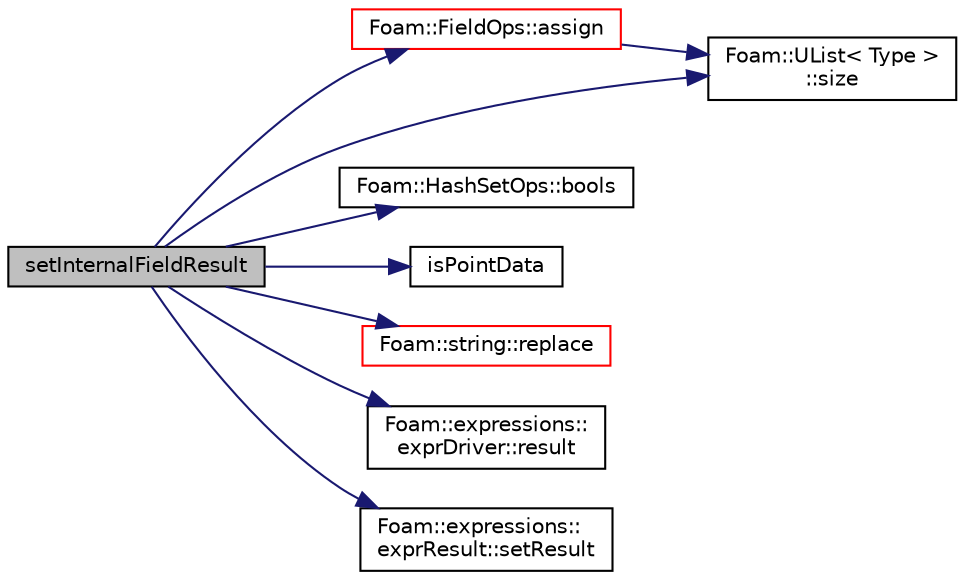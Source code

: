 digraph "setInternalFieldResult"
{
  bgcolor="transparent";
  edge [fontname="Helvetica",fontsize="10",labelfontname="Helvetica",labelfontsize="10"];
  node [fontname="Helvetica",fontsize="10",shape=record];
  rankdir="LR";
  Node1 [label="setInternalFieldResult",height=0.2,width=0.4,color="black", fillcolor="grey75", style="filled" fontcolor="black"];
  Node1 -> Node2 [color="midnightblue",fontsize="10",style="solid",fontname="Helvetica"];
  Node2 [label="Foam::FieldOps::assign",height=0.2,width=0.4,color="red",URL="$namespaceFoam_1_1FieldOps.html#a0c0145ff47bcec2bc1a0cd1f904bf22d",tooltip="Populate a field as the result of a unary operation on an input. "];
  Node2 -> Node3 [color="midnightblue",fontsize="10",style="solid",fontname="Helvetica"];
  Node3 [label="Foam::UList\< Type \>\l::size",height=0.2,width=0.4,color="black",URL="$classFoam_1_1UList.html#afee03bfededf699921815b2bf3c41e35",tooltip="Override size to be inconsistent with allocated storage. "];
  Node1 -> Node4 [color="midnightblue",fontsize="10",style="solid",fontname="Helvetica"];
  Node4 [label="Foam::HashSetOps::bools",height=0.2,width=0.4,color="black",URL="$namespaceFoam_1_1HashSetOps.html#a7a80dce0de1fd03f0f86ba5ad7c55ed1",tooltip="Transform the on locations to a boolList, with true for each non-negative location and false for all ..."];
  Node1 -> Node5 [color="midnightblue",fontsize="10",style="solid",fontname="Helvetica"];
  Node5 [label="isPointData",height=0.2,width=0.4,color="black",URL="$classFoam_1_1expressions_1_1volumeExpr_1_1parseDriver.html#a66d1a320b45e81fba92ca470313323f2",tooltip="A point field. "];
  Node1 -> Node6 [color="midnightblue",fontsize="10",style="solid",fontname="Helvetica"];
  Node6 [label="Foam::string::replace",height=0.2,width=0.4,color="red",URL="$classFoam_1_1string.html#acbf80deab4aaf79d2e1aac4b4993ceed",tooltip="Replace first occurrence of sub-string s1 with s2, beginning at pos. "];
  Node1 -> Node7 [color="midnightblue",fontsize="10",style="solid",fontname="Helvetica"];
  Node7 [label="Foam::expressions::\lexprDriver::result",height=0.2,width=0.4,color="black",URL="$classFoam_1_1expressions_1_1exprDriver.html#a1534c03b19dc37a7e95bf808e8182cb1",tooltip="Const access to expression result. "];
  Node1 -> Node8 [color="midnightblue",fontsize="10",style="solid",fontname="Helvetica"];
  Node8 [label="Foam::expressions::\lexprResult::setResult",height=0.2,width=0.4,color="black",URL="$classFoam_1_1expressions_1_1exprResult.html#a05d2a3f8773a467ef16ef3b3a83b5092",tooltip="Set result field, taking ownership of the pointer. "];
  Node1 -> Node3 [color="midnightblue",fontsize="10",style="solid",fontname="Helvetica"];
}
